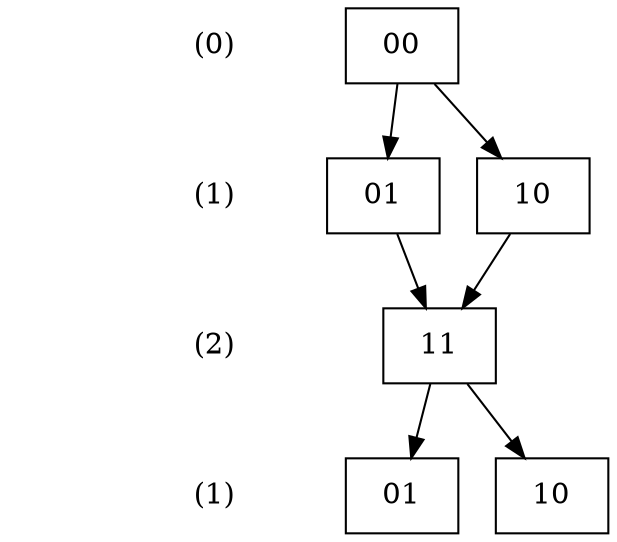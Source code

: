 /*
    dot -T pdf optimal_2.dot -o optimal_2.pdf
*/

digraph optimal_2 {

	node [shape=plaintext]

	/* ranks */

	"rank0" [label="0"]
	"rank1" [label="1"]
	"rank2" [label="2"]
	"rank3" [label="3"]

	"size0" [label="(0)"]
	"size1" [label="(1)"]
	"size2" [label="(2)"]
	"size3" [label="(1)"]

	edge[style=invis]

	"size0" -> "size1" -> "size2" -> "size3"

	node [shape=box]
	edge [style=solid]

	{rank=same; "rank0" [style=invis];
		00
	}

	{rank=same; "rank1" [style=invis];
		01
		10
	}

	00->01; 00->10;

	{rank=same; "rank2" [style=invis];
		11
	}

	01->11;
	10->11;

	{rank=same; "rank3" [style=invis];
		"01a" [label="01"];
		"10a" [label="10"];
	}

	11->"01a"; 11->"10a";
}

